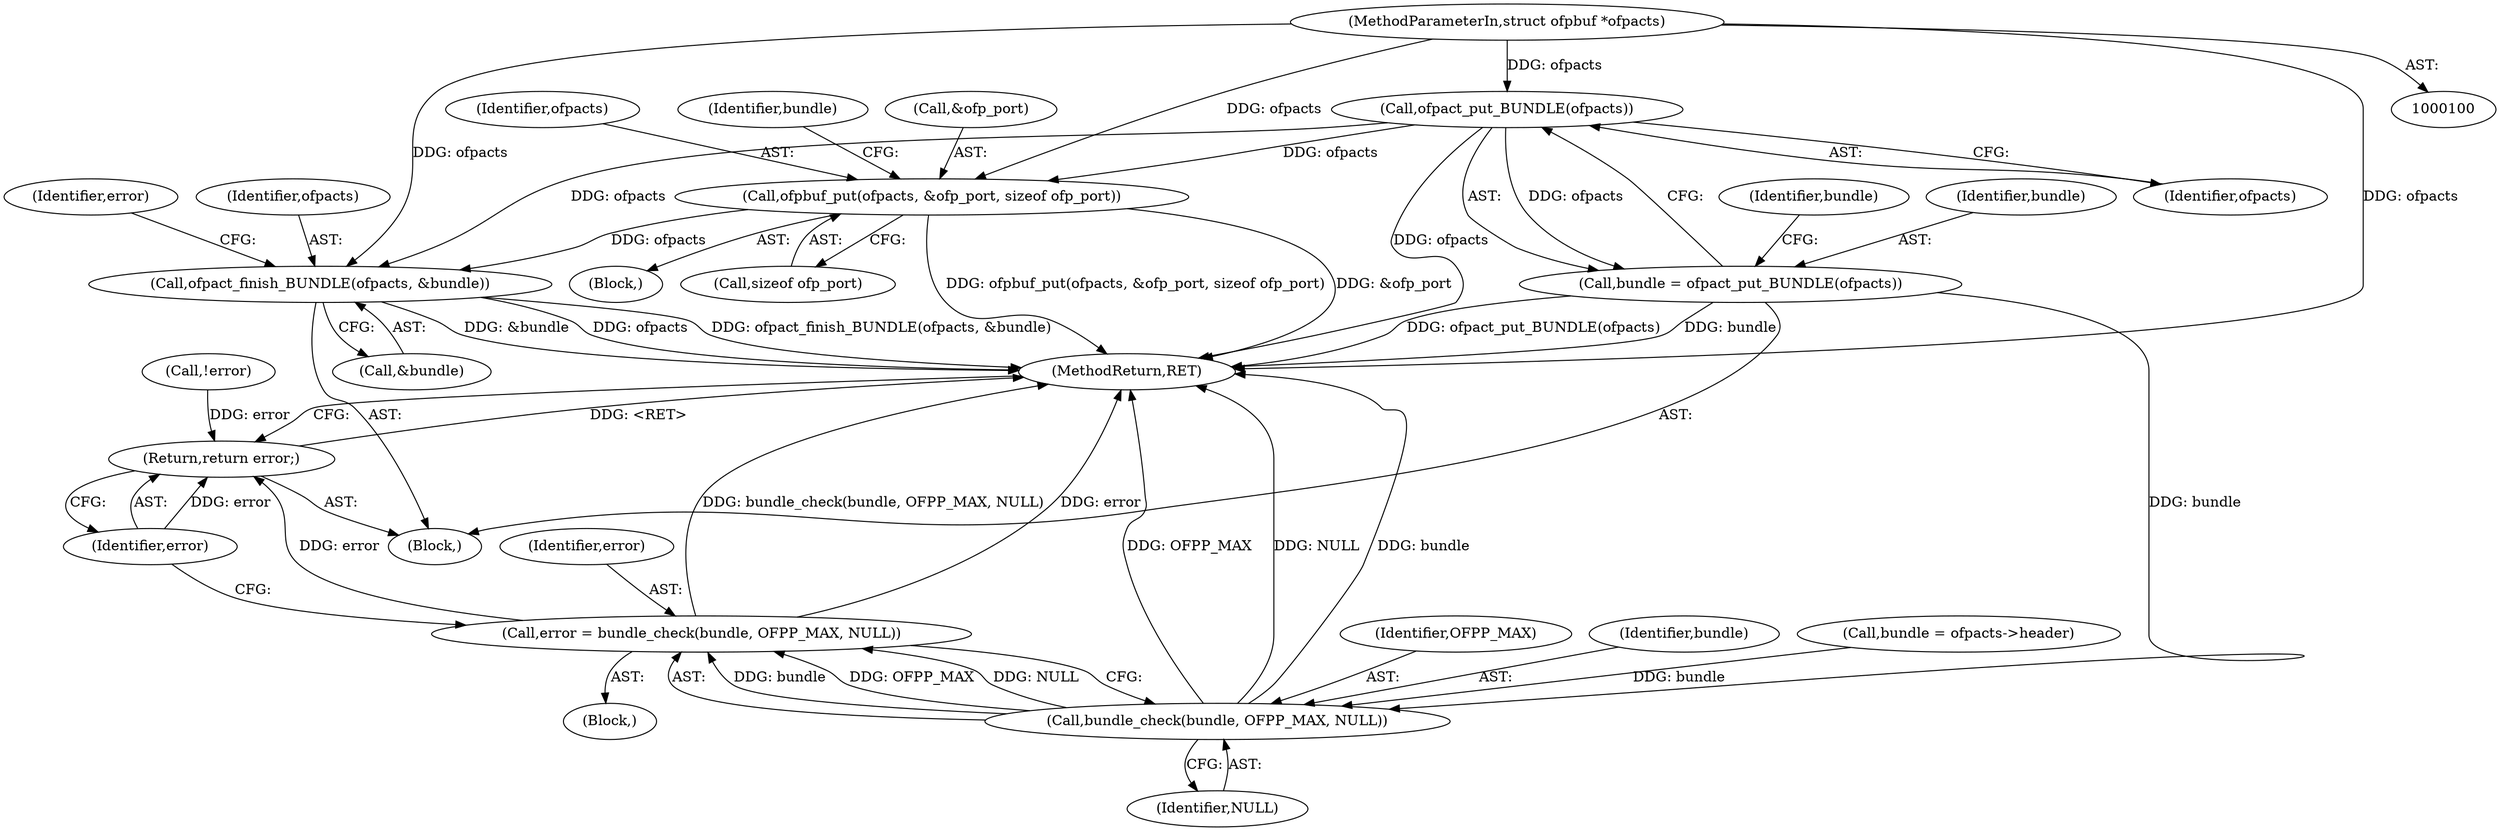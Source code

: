 digraph "0_ovs_9237a63c47bd314b807cda0bd2216264e82edbe8@pointer" {
"1000105" [label="(MethodParameterIn,struct ofpbuf *ofpacts)"];
"1000120" [label="(Call,ofpact_put_BUNDLE(ofpacts))"];
"1000118" [label="(Call,bundle = ofpact_put_BUNDLE(ofpacts))"];
"1000409" [label="(Call,bundle_check(bundle, OFPP_MAX, NULL))"];
"1000407" [label="(Call,error = bundle_check(bundle, OFPP_MAX, NULL))"];
"1000413" [label="(Return,return error;)"];
"1000388" [label="(Call,ofpbuf_put(ofpacts, &ofp_port, sizeof ofp_port))"];
"1000399" [label="(Call,ofpact_finish_BUNDLE(ofpacts, &bundle))"];
"1000389" [label="(Identifier,ofpacts)"];
"1000411" [label="(Identifier,OFPP_MAX)"];
"1000118" [label="(Call,bundle = ofpact_put_BUNDLE(ofpacts))"];
"1000395" [label="(Identifier,bundle)"];
"1000375" [label="(Block,)"];
"1000120" [label="(Call,ofpact_put_BUNDLE(ofpacts))"];
"1000106" [label="(Block,)"];
"1000121" [label="(Identifier,ofpacts)"];
"1000404" [label="(Call,!error)"];
"1000410" [label="(Identifier,bundle)"];
"1000414" [label="(Identifier,error)"];
"1000405" [label="(Identifier,error)"];
"1000408" [label="(Identifier,error)"];
"1000399" [label="(Call,ofpact_finish_BUNDLE(ofpacts, &bundle))"];
"1000412" [label="(Identifier,NULL)"];
"1000392" [label="(Call,sizeof ofp_port)"];
"1000394" [label="(Call,bundle = ofpacts->header)"];
"1000400" [label="(Identifier,ofpacts)"];
"1000415" [label="(MethodReturn,RET)"];
"1000390" [label="(Call,&ofp_port)"];
"1000105" [label="(MethodParameterIn,struct ofpbuf *ofpacts)"];
"1000407" [label="(Call,error = bundle_check(bundle, OFPP_MAX, NULL))"];
"1000124" [label="(Identifier,bundle)"];
"1000388" [label="(Call,ofpbuf_put(ofpacts, &ofp_port, sizeof ofp_port))"];
"1000406" [label="(Block,)"];
"1000119" [label="(Identifier,bundle)"];
"1000409" [label="(Call,bundle_check(bundle, OFPP_MAX, NULL))"];
"1000401" [label="(Call,&bundle)"];
"1000413" [label="(Return,return error;)"];
"1000105" -> "1000100"  [label="AST: "];
"1000105" -> "1000415"  [label="DDG: ofpacts"];
"1000105" -> "1000120"  [label="DDG: ofpacts"];
"1000105" -> "1000388"  [label="DDG: ofpacts"];
"1000105" -> "1000399"  [label="DDG: ofpacts"];
"1000120" -> "1000118"  [label="AST: "];
"1000120" -> "1000121"  [label="CFG: "];
"1000121" -> "1000120"  [label="AST: "];
"1000118" -> "1000120"  [label="CFG: "];
"1000120" -> "1000415"  [label="DDG: ofpacts"];
"1000120" -> "1000118"  [label="DDG: ofpacts"];
"1000120" -> "1000388"  [label="DDG: ofpacts"];
"1000120" -> "1000399"  [label="DDG: ofpacts"];
"1000118" -> "1000106"  [label="AST: "];
"1000119" -> "1000118"  [label="AST: "];
"1000124" -> "1000118"  [label="CFG: "];
"1000118" -> "1000415"  [label="DDG: ofpact_put_BUNDLE(ofpacts)"];
"1000118" -> "1000415"  [label="DDG: bundle"];
"1000118" -> "1000409"  [label="DDG: bundle"];
"1000409" -> "1000407"  [label="AST: "];
"1000409" -> "1000412"  [label="CFG: "];
"1000410" -> "1000409"  [label="AST: "];
"1000411" -> "1000409"  [label="AST: "];
"1000412" -> "1000409"  [label="AST: "];
"1000407" -> "1000409"  [label="CFG: "];
"1000409" -> "1000415"  [label="DDG: OFPP_MAX"];
"1000409" -> "1000415"  [label="DDG: NULL"];
"1000409" -> "1000415"  [label="DDG: bundle"];
"1000409" -> "1000407"  [label="DDG: bundle"];
"1000409" -> "1000407"  [label="DDG: OFPP_MAX"];
"1000409" -> "1000407"  [label="DDG: NULL"];
"1000394" -> "1000409"  [label="DDG: bundle"];
"1000407" -> "1000406"  [label="AST: "];
"1000408" -> "1000407"  [label="AST: "];
"1000414" -> "1000407"  [label="CFG: "];
"1000407" -> "1000415"  [label="DDG: bundle_check(bundle, OFPP_MAX, NULL)"];
"1000407" -> "1000415"  [label="DDG: error"];
"1000407" -> "1000413"  [label="DDG: error"];
"1000413" -> "1000106"  [label="AST: "];
"1000413" -> "1000414"  [label="CFG: "];
"1000414" -> "1000413"  [label="AST: "];
"1000415" -> "1000413"  [label="CFG: "];
"1000413" -> "1000415"  [label="DDG: <RET>"];
"1000414" -> "1000413"  [label="DDG: error"];
"1000404" -> "1000413"  [label="DDG: error"];
"1000388" -> "1000375"  [label="AST: "];
"1000388" -> "1000392"  [label="CFG: "];
"1000389" -> "1000388"  [label="AST: "];
"1000390" -> "1000388"  [label="AST: "];
"1000392" -> "1000388"  [label="AST: "];
"1000395" -> "1000388"  [label="CFG: "];
"1000388" -> "1000415"  [label="DDG: ofpbuf_put(ofpacts, &ofp_port, sizeof ofp_port)"];
"1000388" -> "1000415"  [label="DDG: &ofp_port"];
"1000388" -> "1000399"  [label="DDG: ofpacts"];
"1000399" -> "1000106"  [label="AST: "];
"1000399" -> "1000401"  [label="CFG: "];
"1000400" -> "1000399"  [label="AST: "];
"1000401" -> "1000399"  [label="AST: "];
"1000405" -> "1000399"  [label="CFG: "];
"1000399" -> "1000415"  [label="DDG: &bundle"];
"1000399" -> "1000415"  [label="DDG: ofpacts"];
"1000399" -> "1000415"  [label="DDG: ofpact_finish_BUNDLE(ofpacts, &bundle)"];
}
